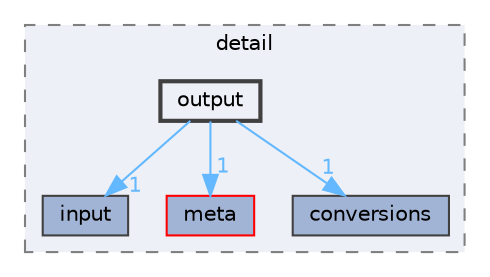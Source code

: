 digraph "E:/Code/Skola/Su/CProg/CProg-Project/include/nlohmann/detail/output"
{
 // LATEX_PDF_SIZE
  bgcolor="transparent";
  edge [fontname=Helvetica,fontsize=10,labelfontname=Helvetica,labelfontsize=10];
  node [fontname=Helvetica,fontsize=10,shape=box,height=0.2,width=0.4];
  compound=true
  subgraph clusterdir_2b6972d6a6c3e784631d329d2725fa49 {
    graph [ bgcolor="#edf0f7", pencolor="grey50", label="detail", fontname=Helvetica,fontsize=10 style="filled,dashed", URL="dir_2b6972d6a6c3e784631d329d2725fa49.html",tooltip=""]
  dir_a9a007a32e58d75fcc663c8040a6eae9 [label="input", fillcolor="#a2b4d6", color="grey25", style="filled", URL="dir_a9a007a32e58d75fcc663c8040a6eae9.html",tooltip=""];
  dir_c4932de8b1acb55fc5bb0ab19ac830b2 [label="meta", fillcolor="#a2b4d6", color="red", style="filled", URL="dir_c4932de8b1acb55fc5bb0ab19ac830b2.html",tooltip=""];
  dir_f1efdb67a2e01ba560d7abb4eb7f4eb3 [label="conversions", fillcolor="#a2b4d6", color="grey25", style="filled", URL="dir_f1efdb67a2e01ba560d7abb4eb7f4eb3.html",tooltip=""];
  dir_b7bbd8672caccc6988c002584921cdff [label="output", fillcolor="#edf0f7", color="grey25", style="filled,bold", URL="dir_b7bbd8672caccc6988c002584921cdff.html",tooltip=""];
  }
  dir_b7bbd8672caccc6988c002584921cdff->dir_a9a007a32e58d75fcc663c8040a6eae9 [headlabel="1", labeldistance=1.5 headhref="dir_000042_000033.html" href="dir_000042_000033.html" color="steelblue1" fontcolor="steelblue1"];
  dir_b7bbd8672caccc6988c002584921cdff->dir_c4932de8b1acb55fc5bb0ab19ac830b2 [headlabel="1", labeldistance=1.5 headhref="dir_000042_000038.html" href="dir_000042_000038.html" color="steelblue1" fontcolor="steelblue1"];
  dir_b7bbd8672caccc6988c002584921cdff->dir_f1efdb67a2e01ba560d7abb4eb7f4eb3 [headlabel="1", labeldistance=1.5 headhref="dir_000042_000026.html" href="dir_000042_000026.html" color="steelblue1" fontcolor="steelblue1"];
}
